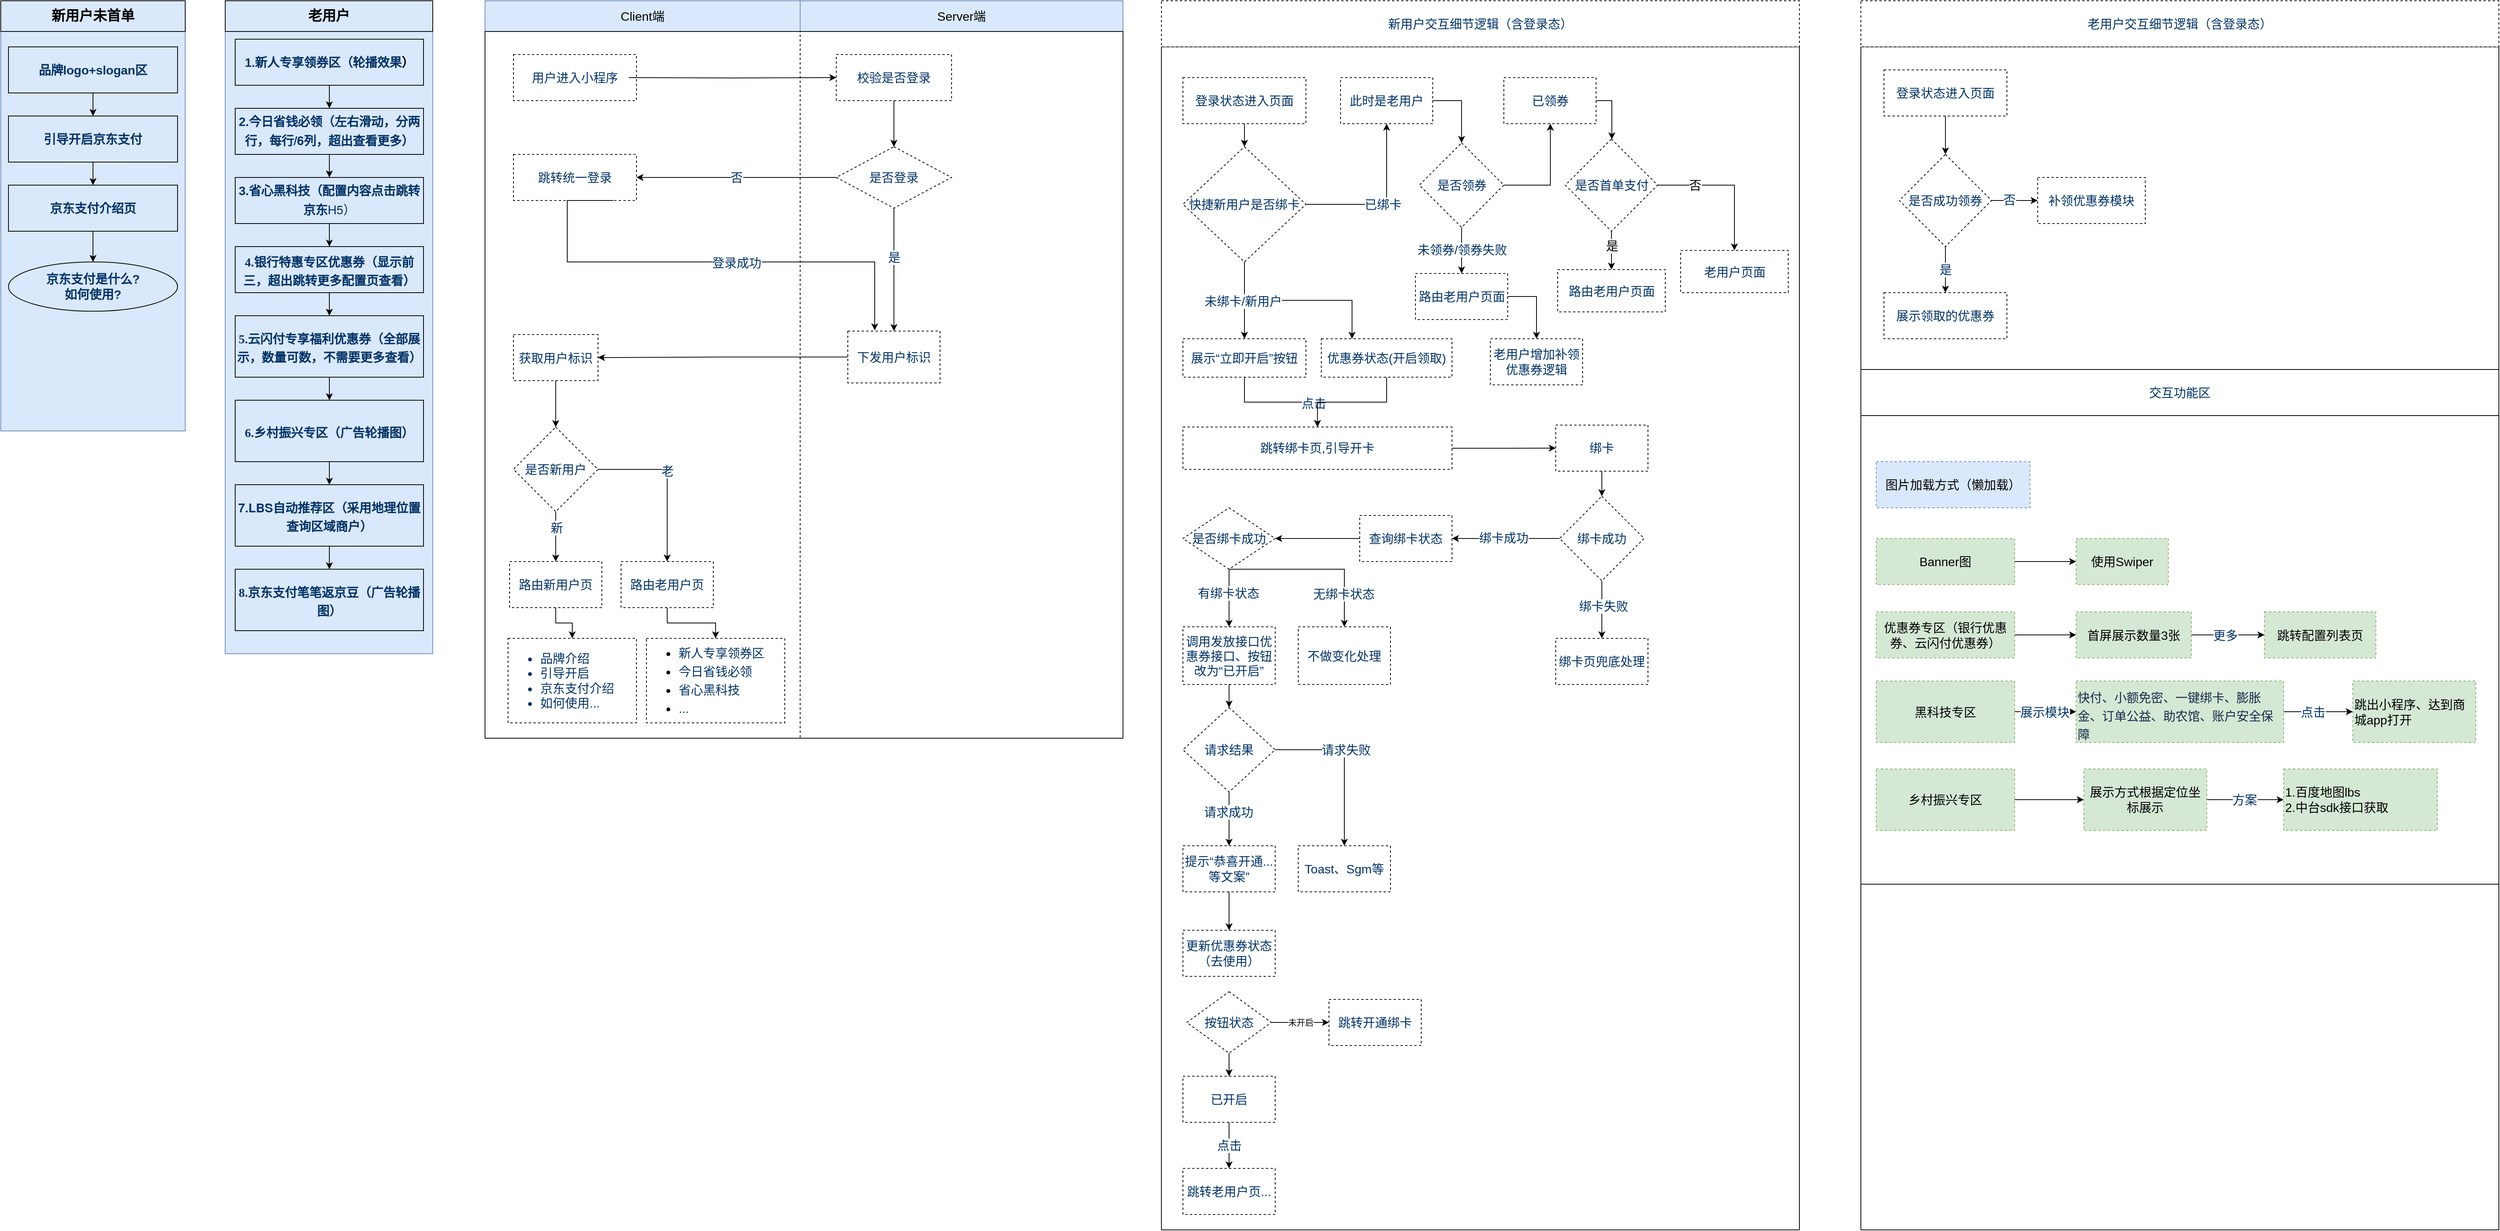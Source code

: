 <mxfile version="16.6.1" type="github">
  <diagram id="wFE0QG_FPsp0jaGvCLVb" name="Page-1">
    <mxGraphModel dx="1527" dy="925" grid="1" gridSize="10" guides="1" tooltips="1" connect="1" arrows="1" fold="1" page="1" pageScale="1" pageWidth="850" pageHeight="1100" math="0" shadow="0">
      <root>
        <mxCell id="0" />
        <mxCell id="1" parent="0" />
        <mxCell id="zbjC4olAFxsm4mvHzc2k-54" value="" style="group" parent="1" vertex="1" connectable="0">
          <mxGeometry x="30" y="20" width="240" height="560" as="geometry" />
        </mxCell>
        <mxCell id="zbjC4olAFxsm4mvHzc2k-34" value="" style="rounded=0;whiteSpace=wrap;html=1;sketch=0;fillColor=#dae8fc;strokeColor=#6c8ebf;" parent="zbjC4olAFxsm4mvHzc2k-54" vertex="1">
          <mxGeometry width="240" height="560" as="geometry" />
        </mxCell>
        <mxCell id="zbjC4olAFxsm4mvHzc2k-37" value="&lt;font size=&quot;1&quot;&gt;&lt;b style=&quot;font-size: 18px&quot;&gt;新用户未首单&lt;/b&gt;&lt;/font&gt;" style="rounded=0;whiteSpace=wrap;html=1;sketch=0;fillColor=none;" parent="zbjC4olAFxsm4mvHzc2k-54" vertex="1">
          <mxGeometry width="240" height="40" as="geometry" />
        </mxCell>
        <mxCell id="zbjC4olAFxsm4mvHzc2k-55" value="&lt;h3 id=&quot;id-京东支付小程序一期-页面分为”品牌logo＋slogan“区域、”引导开启按钮“区域、京东支付介绍及京东支付使用介绍区域&quot; style=&quot;margin: 0px ; padding: 0px ; font-size: 16px ; line-height: 1.5 ; letter-spacing: -0.006em ; text-align: left&quot;&gt;&lt;font color=&quot;#003366&quot;&gt;品牌logo+slogan区&lt;/font&gt;&lt;/h3&gt;" style="rounded=0;whiteSpace=wrap;html=1;sketch=0;fillColor=none;" parent="zbjC4olAFxsm4mvHzc2k-54" vertex="1">
          <mxGeometry x="10" y="60" width="220" height="60" as="geometry" />
        </mxCell>
        <mxCell id="zbjC4olAFxsm4mvHzc2k-56" value="&lt;font style=&quot;font-size: 16px&quot; color=&quot;#003366&quot;&gt;&lt;b&gt;引导开启京东支付&lt;/b&gt;&lt;/font&gt;" style="whiteSpace=wrap;html=1;fillColor=none;rounded=0;sketch=0;" parent="zbjC4olAFxsm4mvHzc2k-54" vertex="1">
          <mxGeometry x="10" y="150" width="220" height="60" as="geometry" />
        </mxCell>
        <mxCell id="zbjC4olAFxsm4mvHzc2k-57" value="" style="edgeStyle=orthogonalEdgeStyle;rounded=0;orthogonalLoop=1;jettySize=auto;html=1;fontSize=16;entryX=0.5;entryY=0;entryDx=0;entryDy=0;" parent="zbjC4olAFxsm4mvHzc2k-54" source="zbjC4olAFxsm4mvHzc2k-55" target="zbjC4olAFxsm4mvHzc2k-56" edge="1">
          <mxGeometry relative="1" as="geometry" />
        </mxCell>
        <mxCell id="zbjC4olAFxsm4mvHzc2k-58" value="&lt;b style=&quot;font-size: 16px&quot;&gt;&lt;font color=&quot;#003366&quot;&gt;京东支付介绍页&lt;/font&gt;&lt;/b&gt;" style="whiteSpace=wrap;html=1;fillColor=none;rounded=0;sketch=0;" parent="zbjC4olAFxsm4mvHzc2k-54" vertex="1">
          <mxGeometry x="10" y="240" width="220" height="60" as="geometry" />
        </mxCell>
        <mxCell id="zbjC4olAFxsm4mvHzc2k-59" value="" style="edgeStyle=orthogonalEdgeStyle;rounded=0;orthogonalLoop=1;jettySize=auto;html=1;fontSize=16;" parent="zbjC4olAFxsm4mvHzc2k-54" source="zbjC4olAFxsm4mvHzc2k-56" target="zbjC4olAFxsm4mvHzc2k-58" edge="1">
          <mxGeometry relative="1" as="geometry" />
        </mxCell>
        <mxCell id="zbjC4olAFxsm4mvHzc2k-60" value="&lt;b style=&quot;font-size: 16px&quot;&gt;&lt;font color=&quot;#003366&quot;&gt;京东支付是什么?&lt;br&gt;如何使用?&lt;/font&gt;&lt;/b&gt;" style="ellipse;whiteSpace=wrap;html=1;fillColor=none;rounded=0;sketch=0;" parent="zbjC4olAFxsm4mvHzc2k-54" vertex="1">
          <mxGeometry x="10" y="340" width="220" height="64.17" as="geometry" />
        </mxCell>
        <mxCell id="zbjC4olAFxsm4mvHzc2k-61" value="" style="edgeStyle=orthogonalEdgeStyle;rounded=0;orthogonalLoop=1;jettySize=auto;html=1;fontSize=16;" parent="zbjC4olAFxsm4mvHzc2k-54" source="zbjC4olAFxsm4mvHzc2k-58" target="zbjC4olAFxsm4mvHzc2k-60" edge="1">
          <mxGeometry relative="1" as="geometry" />
        </mxCell>
        <mxCell id="zbjC4olAFxsm4mvHzc2k-52" value="" style="rounded=0;whiteSpace=wrap;html=1;sketch=0;fillColor=#dae8fc;strokeColor=#6c8ebf;" parent="1" vertex="1">
          <mxGeometry x="322" y="20" width="270" height="850" as="geometry" />
        </mxCell>
        <mxCell id="zbjC4olAFxsm4mvHzc2k-53" value="&lt;font size=&quot;1&quot;&gt;&lt;b style=&quot;font-size: 18px&quot;&gt;老用户&lt;/b&gt;&lt;/font&gt;" style="rounded=0;whiteSpace=wrap;html=1;sketch=0;fillColor=none;" parent="1" vertex="1">
          <mxGeometry x="322" y="20" width="270" height="40" as="geometry" />
        </mxCell>
        <mxCell id="zbjC4olAFxsm4mvHzc2k-80" value="" style="edgeStyle=orthogonalEdgeStyle;rounded=0;orthogonalLoop=1;jettySize=auto;html=1;fontSize=16;fontColor=#003366;entryX=0.5;entryY=0;entryDx=0;entryDy=0;" parent="1" source="zbjC4olAFxsm4mvHzc2k-72" target="zbjC4olAFxsm4mvHzc2k-75" edge="1">
          <mxGeometry relative="1" as="geometry" />
        </mxCell>
        <mxCell id="zbjC4olAFxsm4mvHzc2k-72" value="&lt;h3 id=&quot;id-京东支付小程序一期-页面分为”品牌logo＋slogan“区域、”引导开启按钮“区域、京东支付介绍及京东支付使用介绍区域&quot; style=&quot;margin: 0px ; padding: 0px ; font-size: 16px ; line-height: 1.5 ; letter-spacing: -0.006em&quot;&gt;&lt;font color=&quot;#003366&quot;&gt;1.新人专享领券区（轮播效果&lt;/font&gt;）&lt;/h3&gt;" style="rounded=0;whiteSpace=wrap;html=1;sketch=0;fillColor=none;align=center;" parent="1" vertex="1">
          <mxGeometry x="335" y="70" width="245" height="60" as="geometry" />
        </mxCell>
        <mxCell id="zbjC4olAFxsm4mvHzc2k-81" value="" style="edgeStyle=orthogonalEdgeStyle;rounded=0;orthogonalLoop=1;jettySize=auto;html=1;fontSize=16;fontColor=#003366;" parent="1" source="zbjC4olAFxsm4mvHzc2k-75" target="zbjC4olAFxsm4mvHzc2k-78" edge="1">
          <mxGeometry relative="1" as="geometry" />
        </mxCell>
        <mxCell id="zbjC4olAFxsm4mvHzc2k-75" value="&lt;h3 id=&quot;id-京东支付小程序一期-页面分为”品牌logo＋slogan“区域、”引导开启按钮“区域、京东支付介绍及京东支付使用介绍区域&quot; style=&quot;margin: 0px ; padding: 0px ; font-size: 16px ; line-height: 1.5 ; letter-spacing: -0.006em&quot;&gt;&lt;font color=&quot;#003366&quot; style=&quot;font-size: 16px&quot;&gt;2.今日省钱必领（左右滑动，分两行，每行&lt;span class=&quot;s1&quot; style=&quot;font-stretch: normal ; line-height: normal ; font-family: &amp;#34;helvetica neue&amp;#34;&quot;&gt;/6&lt;/span&gt;&lt;span style=&quot;font-family: &amp;#34;pingfang sc&amp;#34;&quot;&gt;列，超出查看更多）&lt;/span&gt;&lt;/font&gt;&lt;/h3&gt;" style="rounded=0;whiteSpace=wrap;html=1;sketch=0;fillColor=none;align=center;" parent="1" vertex="1">
          <mxGeometry x="335" y="160" width="245" height="60" as="geometry" />
        </mxCell>
        <mxCell id="zbjC4olAFxsm4mvHzc2k-84" value="" style="edgeStyle=orthogonalEdgeStyle;rounded=0;orthogonalLoop=1;jettySize=auto;html=1;fontSize=16;fontColor=#003366;" parent="1" source="zbjC4olAFxsm4mvHzc2k-78" target="zbjC4olAFxsm4mvHzc2k-82" edge="1">
          <mxGeometry relative="1" as="geometry" />
        </mxCell>
        <mxCell id="zbjC4olAFxsm4mvHzc2k-78" value="&lt;h3 id=&quot;id-京东支付小程序一期-页面分为”品牌logo＋slogan“区域、”引导开启按钮“区域、京东支付介绍及京东支付使用介绍区域&quot; style=&quot;margin: 0px ; padding: 0px ; font-size: 16px ; line-height: 1.5 ; letter-spacing: -0.006em&quot;&gt;&lt;font color=&quot;#003366&quot; style=&quot;font-size: 16px&quot;&gt;&lt;font style=&quot;font-size: 16px&quot;&gt;3.省心黑科技&lt;/font&gt;（配置内容点击跳转京东&lt;span class=&quot;s1&quot; style=&quot;font-weight: normal ; font-stretch: normal ; line-height: normal ; font-family: &amp;#34;helvetica neue&amp;#34;&quot;&gt;H5&lt;/span&gt;&lt;span style=&quot;font-family: &amp;#34;pingfang sc&amp;#34; ; font-weight: normal&quot;&gt;）&lt;/span&gt;&lt;/font&gt;&lt;/h3&gt;" style="rounded=0;whiteSpace=wrap;html=1;sketch=0;fillColor=none;align=center;" parent="1" vertex="1">
          <mxGeometry x="335" y="250" width="245" height="60" as="geometry" />
        </mxCell>
        <mxCell id="zbjC4olAFxsm4mvHzc2k-86" value="" style="edgeStyle=orthogonalEdgeStyle;rounded=0;orthogonalLoop=1;jettySize=auto;html=1;fontSize=16;fontColor=#003366;" parent="1" source="zbjC4olAFxsm4mvHzc2k-82" target="zbjC4olAFxsm4mvHzc2k-85" edge="1">
          <mxGeometry relative="1" as="geometry" />
        </mxCell>
        <mxCell id="zbjC4olAFxsm4mvHzc2k-82" value="&lt;h3 id=&quot;id-京东支付小程序一期-页面分为”品牌logo＋slogan“区域、”引导开启按钮“区域、京东支付介绍及京东支付使用介绍区域&quot; style=&quot;margin: 0px ; padding: 0px ; line-height: 1.5 ; letter-spacing: -0.006em&quot;&gt;&lt;p class=&quot;p1&quot; style=&quot;margin: 0px ; font-stretch: normal ; line-height: normal ; font-family: &amp;#34;pingfang sc&amp;#34; ; letter-spacing: normal&quot;&gt;&lt;font style=&quot;font-size: 16px&quot; color=&quot;#003366&quot;&gt;4.银行特惠专区优惠券（显示前三，超出跳转更多配置页查看）&lt;/font&gt;&lt;/p&gt;&lt;/h3&gt;" style="rounded=0;whiteSpace=wrap;html=1;sketch=0;fillColor=none;align=center;" parent="1" vertex="1">
          <mxGeometry x="335" y="340" width="245" height="60" as="geometry" />
        </mxCell>
        <mxCell id="zbjC4olAFxsm4mvHzc2k-88" value="" style="edgeStyle=orthogonalEdgeStyle;rounded=0;orthogonalLoop=1;jettySize=auto;html=1;fontSize=16;fontColor=#003366;" parent="1" source="zbjC4olAFxsm4mvHzc2k-85" target="zbjC4olAFxsm4mvHzc2k-87" edge="1">
          <mxGeometry relative="1" as="geometry" />
        </mxCell>
        <mxCell id="zbjC4olAFxsm4mvHzc2k-85" value="&lt;h3 id=&quot;id-京东支付小程序一期-页面分为”品牌logo＋slogan“区域、”引导开启按钮“区域、京东支付介绍及京东支付使用介绍区域&quot; style=&quot;margin: 0px ; padding: 0px ; line-height: 1.5 ; letter-spacing: -0.006em&quot;&gt;&lt;p class=&quot;p1&quot; style=&quot;margin: 0px ; font-stretch: normal ; line-height: normal ; font-family: &amp;#34;pingfang sc&amp;#34; ; letter-spacing: normal&quot;&gt;&lt;font style=&quot;font-size: 16px&quot; color=&quot;#003366&quot;&gt;5.云闪付专享福利优惠券（全部展示，数量可数，不需要更多查看）&lt;/font&gt;&lt;/p&gt;&lt;/h3&gt;" style="rounded=0;whiteSpace=wrap;html=1;sketch=0;fillColor=none;align=center;" parent="1" vertex="1">
          <mxGeometry x="335" y="430" width="245" height="80" as="geometry" />
        </mxCell>
        <mxCell id="zbjC4olAFxsm4mvHzc2k-90" value="" style="edgeStyle=orthogonalEdgeStyle;rounded=0;orthogonalLoop=1;jettySize=auto;html=1;fontSize=16;fontColor=#003366;" parent="1" source="zbjC4olAFxsm4mvHzc2k-87" target="zbjC4olAFxsm4mvHzc2k-89" edge="1">
          <mxGeometry relative="1" as="geometry" />
        </mxCell>
        <mxCell id="zbjC4olAFxsm4mvHzc2k-87" value="&lt;h3 id=&quot;id-京东支付小程序一期-页面分为”品牌logo＋slogan“区域、”引导开启按钮“区域、京东支付介绍及京东支付使用介绍区域&quot; style=&quot;margin: 0px ; padding: 0px ; line-height: 1.5 ; letter-spacing: -0.006em&quot;&gt;&lt;p class=&quot;p1&quot; style=&quot;margin: 0px ; font-stretch: normal ; line-height: normal ; font-family: &amp;#34;pingfang sc&amp;#34; ; letter-spacing: normal&quot;&gt;&lt;font style=&quot;font-size: 16px&quot; color=&quot;#003366&quot;&gt;6.乡村振兴专区（广告轮播图）&lt;/font&gt;&lt;/p&gt;&lt;/h3&gt;" style="rounded=0;whiteSpace=wrap;html=1;sketch=0;fillColor=none;align=center;" parent="1" vertex="1">
          <mxGeometry x="335" y="540" width="245" height="80" as="geometry" />
        </mxCell>
        <mxCell id="zbjC4olAFxsm4mvHzc2k-92" value="" style="edgeStyle=orthogonalEdgeStyle;rounded=0;orthogonalLoop=1;jettySize=auto;html=1;fontFamily=Helvetica;fontSize=16;fontColor=default;" parent="1" source="zbjC4olAFxsm4mvHzc2k-89" target="zbjC4olAFxsm4mvHzc2k-91" edge="1">
          <mxGeometry relative="1" as="geometry" />
        </mxCell>
        <mxCell id="zbjC4olAFxsm4mvHzc2k-89" value="&lt;h3 id=&quot;id-京东支付小程序一期-页面分为”品牌logo＋slogan“区域、”引导开启按钮“区域、京东支付介绍及京东支付使用介绍区域&quot; style=&quot;margin: 0px ; padding: 0px ; line-height: 1.5 ; letter-spacing: -0.006em ; font-size: 14px&quot;&gt;&lt;p class=&quot;p1&quot; style=&quot;margin: 0px ; font-stretch: normal ; line-height: normal ; font-family: &amp;#34;pingfang sc&amp;#34; ; letter-spacing: normal ; font-size: 16px&quot;&gt;&lt;font color=&quot;#003366&quot; style=&quot;font-size: 16px&quot;&gt;&lt;span class=&quot;s1&quot; style=&quot;font-stretch: normal ; line-height: normal ; font-family: &amp;#34;helvetica neue&amp;#34;&quot;&gt;7.LBS&lt;/span&gt;自动推荐区（采用地理位置查询区域商户）&lt;/font&gt;&lt;/p&gt;&lt;/h3&gt;" style="rounded=0;whiteSpace=wrap;html=1;sketch=0;fillColor=none;align=center;" parent="1" vertex="1">
          <mxGeometry x="335" y="650" width="245" height="80" as="geometry" />
        </mxCell>
        <mxCell id="zbjC4olAFxsm4mvHzc2k-91" value="&lt;h3 id=&quot;id-京东支付小程序一期-页面分为”品牌logo＋slogan“区域、”引导开启按钮“区域、京东支付介绍及京东支付使用介绍区域&quot; style=&quot;margin: 0px ; padding: 0px ; line-height: 1.5 ; letter-spacing: -0.006em&quot;&gt;&lt;p class=&quot;p1&quot; style=&quot;margin: 0px ; font-stretch: normal ; line-height: normal ; font-family: &amp;#34;pingfang sc&amp;#34; ; letter-spacing: normal&quot;&gt;&lt;font style=&quot;font-size: 16px&quot; color=&quot;#003366&quot;&gt;8.京东支付笔笔返京豆（广告轮播图）&lt;/font&gt;&lt;/p&gt;&lt;/h3&gt;" style="rounded=0;whiteSpace=wrap;html=1;sketch=0;fillColor=none;align=center;" parent="1" vertex="1">
          <mxGeometry x="335" y="760" width="245" height="80" as="geometry" />
        </mxCell>
        <mxCell id="zbjC4olAFxsm4mvHzc2k-96" value="Client端" style="rounded=0;whiteSpace=wrap;html=1;sketch=0;fontFamily=Helvetica;fontSize=16;strokeColor=#6c8ebf;fillColor=#dae8fc;" parent="1" vertex="1">
          <mxGeometry x="660" y="20" width="410" height="40" as="geometry" />
        </mxCell>
        <mxCell id="zbjC4olAFxsm4mvHzc2k-97" value="Server端" style="rounded=0;whiteSpace=wrap;html=1;sketch=0;fontFamily=Helvetica;fontSize=16;strokeColor=#6c8ebf;fillColor=#dae8fc;" parent="1" vertex="1">
          <mxGeometry x="1070" y="20" width="420" height="40" as="geometry" />
        </mxCell>
        <mxCell id="zbjC4olAFxsm4mvHzc2k-98" value="" style="rounded=0;whiteSpace=wrap;html=1;sketch=0;fontFamily=Helvetica;fontSize=16;fontColor=#003366;strokeColor=default;fillColor=none;container=0;" parent="1" vertex="1">
          <mxGeometry x="660" y="60" width="830" height="920" as="geometry" />
        </mxCell>
        <mxCell id="zbjC4olAFxsm4mvHzc2k-169" value="" style="rounded=0;whiteSpace=wrap;html=1;sketch=0;fontFamily=Helvetica;fontSize=16;fontColor=#003366;strokeColor=default;fillColor=none;container=0;dashed=1;" parent="1" vertex="1">
          <mxGeometry x="660" y="60" width="410" height="920" as="geometry" />
        </mxCell>
        <mxCell id="zbjC4olAFxsm4mvHzc2k-172" value="获取用户标识" style="whiteSpace=wrap;html=1;fontSize=16;fillColor=none;fontColor=#003366;rounded=0;dashed=1;sketch=0;" parent="1" vertex="1">
          <mxGeometry x="697" y="454.5" width="110" height="60" as="geometry" />
        </mxCell>
        <mxCell id="zbjC4olAFxsm4mvHzc2k-173" value="" style="edgeStyle=orthogonalEdgeStyle;rounded=0;orthogonalLoop=1;jettySize=auto;html=1;fontFamily=Helvetica;fontSize=16;fontColor=#003366;exitX=0;exitY=0.5;exitDx=0;exitDy=0;" parent="1" source="zbjC4olAFxsm4mvHzc2k-194" target="zbjC4olAFxsm4mvHzc2k-172" edge="1">
          <mxGeometry relative="1" as="geometry">
            <mxPoint x="1077" y="487.5" as="sourcePoint" />
          </mxGeometry>
        </mxCell>
        <mxCell id="zbjC4olAFxsm4mvHzc2k-174" value="用户进入小程序" style="rounded=0;whiteSpace=wrap;html=1;dashed=1;sketch=0;fontFamily=Helvetica;fontSize=16;fontColor=#003366;strokeColor=default;fillColor=none;" parent="1" vertex="1">
          <mxGeometry x="697" y="90" width="160" height="60" as="geometry" />
        </mxCell>
        <mxCell id="zbjC4olAFxsm4mvHzc2k-176" value="校验是否登录" style="whiteSpace=wrap;html=1;fontSize=16;fillColor=none;fontColor=#003366;rounded=0;dashed=1;sketch=0;" parent="1" vertex="1">
          <mxGeometry x="1117" y="90" width="150" height="60" as="geometry" />
        </mxCell>
        <mxCell id="zbjC4olAFxsm4mvHzc2k-177" value="" style="edgeStyle=orthogonalEdgeStyle;rounded=0;orthogonalLoop=1;jettySize=auto;html=1;fontFamily=Helvetica;fontSize=16;fontColor=#003366;" parent="1" target="zbjC4olAFxsm4mvHzc2k-176" edge="1">
          <mxGeometry relative="1" as="geometry">
            <mxPoint x="847" y="120" as="sourcePoint" />
          </mxGeometry>
        </mxCell>
        <mxCell id="zbjC4olAFxsm4mvHzc2k-181" value="是否登录" style="rhombus;whiteSpace=wrap;html=1;fontSize=16;fillColor=none;fontColor=#003366;rounded=0;dashed=1;sketch=0;" parent="1" vertex="1">
          <mxGeometry x="1117" y="210" width="150" height="80" as="geometry" />
        </mxCell>
        <mxCell id="zbjC4olAFxsm4mvHzc2k-175" style="edgeStyle=orthogonalEdgeStyle;rounded=0;orthogonalLoop=1;jettySize=auto;html=1;fontFamily=Helvetica;fontSize=16;fontColor=#003366;" parent="1" source="zbjC4olAFxsm4mvHzc2k-176" target="zbjC4olAFxsm4mvHzc2k-181" edge="1">
          <mxGeometry relative="1" as="geometry" />
        </mxCell>
        <mxCell id="zbjC4olAFxsm4mvHzc2k-182" style="edgeStyle=orthogonalEdgeStyle;rounded=0;orthogonalLoop=1;jettySize=auto;html=1;entryX=0.162;entryY=0.304;entryDx=0;entryDy=0;entryPerimeter=0;fontFamily=Helvetica;fontSize=16;fontColor=#003366;" parent="1" edge="1">
          <mxGeometry relative="1" as="geometry">
            <mxPoint x="827" y="280" as="sourcePoint" />
            <mxPoint x="1167" y="449.038" as="targetPoint" />
            <Array as="points">
              <mxPoint x="767" y="280" />
              <mxPoint x="767" y="360" />
              <mxPoint x="1167" y="360" />
            </Array>
          </mxGeometry>
        </mxCell>
        <mxCell id="zbjC4olAFxsm4mvHzc2k-183" value="登录成功" style="edgeLabel;html=1;align=center;verticalAlign=middle;resizable=0;points=[];fontSize=16;fontFamily=Helvetica;fontColor=#003366;" parent="zbjC4olAFxsm4mvHzc2k-182" vertex="1" connectable="0">
          <mxGeometry x="-0.108" y="-1" relative="1" as="geometry">
            <mxPoint x="79" as="offset" />
          </mxGeometry>
        </mxCell>
        <mxCell id="zbjC4olAFxsm4mvHzc2k-184" value="跳转统一登录" style="whiteSpace=wrap;html=1;fontSize=16;fillColor=none;fontColor=#003366;rounded=0;dashed=1;sketch=0;" parent="1" vertex="1">
          <mxGeometry x="697" y="220" width="160" height="60" as="geometry" />
        </mxCell>
        <mxCell id="zbjC4olAFxsm4mvHzc2k-180" value="否" style="edgeStyle=orthogonalEdgeStyle;rounded=0;orthogonalLoop=1;jettySize=auto;html=1;entryX=1;entryY=0.5;entryDx=0;entryDy=0;fontFamily=Helvetica;fontSize=16;fontColor=#003366;" parent="1" source="zbjC4olAFxsm4mvHzc2k-181" target="zbjC4olAFxsm4mvHzc2k-184" edge="1">
          <mxGeometry relative="1" as="geometry" />
        </mxCell>
        <mxCell id="zbjC4olAFxsm4mvHzc2k-187" value="是否新用户" style="rhombus;whiteSpace=wrap;html=1;fontSize=16;fillColor=none;fontColor=#003366;rounded=0;dashed=1;sketch=0;" parent="1" vertex="1">
          <mxGeometry x="697" y="575" width="110" height="110" as="geometry" />
        </mxCell>
        <mxCell id="zbjC4olAFxsm4mvHzc2k-171" value="" style="edgeStyle=orthogonalEdgeStyle;rounded=0;orthogonalLoop=1;jettySize=auto;html=1;fontFamily=Helvetica;fontSize=16;fontColor=#003366;" parent="1" source="zbjC4olAFxsm4mvHzc2k-172" target="zbjC4olAFxsm4mvHzc2k-187" edge="1">
          <mxGeometry relative="1" as="geometry" />
        </mxCell>
        <mxCell id="zbjC4olAFxsm4mvHzc2k-189" value="路由老用户页" style="whiteSpace=wrap;html=1;fontSize=16;fillColor=none;fontColor=#003366;rounded=0;dashed=1;sketch=0;" parent="1" vertex="1">
          <mxGeometry x="837" y="750" width="120" height="60" as="geometry" />
        </mxCell>
        <mxCell id="zbjC4olAFxsm4mvHzc2k-190" value="" style="edgeStyle=orthogonalEdgeStyle;rounded=0;orthogonalLoop=1;jettySize=auto;html=1;fontFamily=Helvetica;fontSize=16;fontColor=#003366;" parent="1" source="zbjC4olAFxsm4mvHzc2k-187" target="zbjC4olAFxsm4mvHzc2k-189" edge="1">
          <mxGeometry relative="1" as="geometry">
            <Array as="points">
              <mxPoint x="897" y="630" />
            </Array>
          </mxGeometry>
        </mxCell>
        <mxCell id="zbjC4olAFxsm4mvHzc2k-191" value="老" style="edgeLabel;html=1;align=center;verticalAlign=middle;resizable=0;points=[];fontSize=16;fontFamily=Helvetica;fontColor=#003366;" parent="zbjC4olAFxsm4mvHzc2k-190" vertex="1" connectable="0">
          <mxGeometry x="-0.124" relative="1" as="geometry">
            <mxPoint as="offset" />
          </mxGeometry>
        </mxCell>
        <mxCell id="zbjC4olAFxsm4mvHzc2k-193" value="路由新用户页" style="whiteSpace=wrap;html=1;fontSize=16;fillColor=none;fontColor=#003366;rounded=0;dashed=1;sketch=0;" parent="1" vertex="1">
          <mxGeometry x="692" y="750" width="120" height="60" as="geometry" />
        </mxCell>
        <mxCell id="zbjC4olAFxsm4mvHzc2k-185" value="" style="edgeStyle=orthogonalEdgeStyle;rounded=0;orthogonalLoop=1;jettySize=auto;html=1;fontFamily=Helvetica;fontSize=16;fontColor=#003366;" parent="1" source="zbjC4olAFxsm4mvHzc2k-187" target="zbjC4olAFxsm4mvHzc2k-193" edge="1">
          <mxGeometry relative="1" as="geometry" />
        </mxCell>
        <mxCell id="zbjC4olAFxsm4mvHzc2k-186" value="新" style="edgeLabel;html=1;align=center;verticalAlign=middle;resizable=0;points=[];fontSize=16;fontFamily=Helvetica;fontColor=#003366;" parent="zbjC4olAFxsm4mvHzc2k-185" vertex="1" connectable="0">
          <mxGeometry x="-0.354" y="1" relative="1" as="geometry">
            <mxPoint as="offset" />
          </mxGeometry>
        </mxCell>
        <mxCell id="zbjC4olAFxsm4mvHzc2k-194" value="下发用户标识" style="whiteSpace=wrap;html=1;fontSize=16;fillColor=none;fontColor=#003366;rounded=0;dashed=1;sketch=0;" parent="1" vertex="1">
          <mxGeometry x="1132" y="450" width="120" height="67.5" as="geometry" />
        </mxCell>
        <mxCell id="zbjC4olAFxsm4mvHzc2k-178" style="edgeStyle=orthogonalEdgeStyle;rounded=0;orthogonalLoop=1;jettySize=auto;html=1;fontFamily=Helvetica;fontSize=16;fontColor=#003366;" parent="1" source="zbjC4olAFxsm4mvHzc2k-181" target="zbjC4olAFxsm4mvHzc2k-194" edge="1">
          <mxGeometry relative="1" as="geometry" />
        </mxCell>
        <mxCell id="zbjC4olAFxsm4mvHzc2k-179" value="是" style="edgeLabel;html=1;align=center;verticalAlign=middle;resizable=0;points=[];fontSize=16;fontFamily=Helvetica;fontColor=#003366;" parent="zbjC4olAFxsm4mvHzc2k-178" vertex="1" connectable="0">
          <mxGeometry x="-0.2" relative="1" as="geometry">
            <mxPoint as="offset" />
          </mxGeometry>
        </mxCell>
        <mxCell id="zbjC4olAFxsm4mvHzc2k-195" value="&lt;ul&gt;&lt;li&gt;品牌介绍&lt;/li&gt;&lt;li&gt;引导开启&lt;/li&gt;&lt;li&gt;京东支付介绍&lt;/li&gt;&lt;li&gt;如何使用...&lt;/li&gt;&lt;/ul&gt;" style="whiteSpace=wrap;html=1;fontSize=16;fillColor=none;fontColor=#003366;rounded=0;dashed=1;sketch=0;align=left;" parent="1" vertex="1">
          <mxGeometry x="690" y="850" width="167" height="110" as="geometry" />
        </mxCell>
        <mxCell id="zbjC4olAFxsm4mvHzc2k-192" value="" style="edgeStyle=orthogonalEdgeStyle;rounded=0;orthogonalLoop=1;jettySize=auto;html=1;fontFamily=Helvetica;fontSize=16;fontColor=#003366;" parent="1" source="zbjC4olAFxsm4mvHzc2k-193" target="zbjC4olAFxsm4mvHzc2k-195" edge="1">
          <mxGeometry relative="1" as="geometry" />
        </mxCell>
        <mxCell id="zbjC4olAFxsm4mvHzc2k-196" value="&lt;h3 id=&quot;id-京东支付小程序一期-页面分为”品牌logo＋slogan“区域、”引导开启按钮“区域、京东支付介绍及京东支付使用介绍区域&quot; style=&quot;margin: 0px ; padding: 0px ; font-size: 16px ; line-height: 1.5 ; letter-spacing: -0.006em&quot;&gt;&lt;div&gt;&lt;ul&gt;&lt;li&gt;&lt;span style=&quot;letter-spacing: -0.006em ; font-weight: normal&quot;&gt;&lt;font color=&quot;#003366&quot;&gt;新人专享领券区&lt;/font&gt;&lt;/span&gt;&lt;/li&gt;&lt;li&gt;&lt;span style=&quot;letter-spacing: -0.006em ; font-weight: normal&quot;&gt;&lt;font color=&quot;#003366&quot;&gt;今日省钱必领&lt;/font&gt;&lt;/span&gt;&lt;/li&gt;&lt;li&gt;&lt;span style=&quot;letter-spacing: -0.006em ; font-weight: normal&quot;&gt;&lt;font color=&quot;#003366&quot;&gt;省心黑科技&lt;/font&gt;&lt;/span&gt;&lt;/li&gt;&lt;li&gt;&lt;span style=&quot;letter-spacing: -0.006em ; font-weight: normal&quot;&gt;&lt;font color=&quot;#003366&quot;&gt;...&lt;/font&gt;&lt;/span&gt;&lt;/li&gt;&lt;/ul&gt;&lt;/div&gt;&lt;/h3&gt;" style="whiteSpace=wrap;html=1;fontSize=16;rounded=0;dashed=1;sketch=0;align=left;fillColor=none;" parent="1" vertex="1">
          <mxGeometry x="870" y="850" width="180" height="110" as="geometry" />
        </mxCell>
        <mxCell id="zbjC4olAFxsm4mvHzc2k-188" value="" style="edgeStyle=orthogonalEdgeStyle;rounded=0;orthogonalLoop=1;jettySize=auto;html=1;fontFamily=Helvetica;fontSize=16;fontColor=#003366;" parent="1" source="zbjC4olAFxsm4mvHzc2k-189" target="zbjC4olAFxsm4mvHzc2k-196" edge="1">
          <mxGeometry relative="1" as="geometry" />
        </mxCell>
        <mxCell id="zbjC4olAFxsm4mvHzc2k-199" value="" style="rounded=0;whiteSpace=wrap;html=1;sketch=0;fontFamily=Helvetica;fontSize=16;fontColor=#003366;strokeColor=default;fillColor=none;container=0;" parent="1" vertex="1">
          <mxGeometry x="1540" y="80" width="830" height="1540" as="geometry" />
        </mxCell>
        <mxCell id="zbjC4olAFxsm4mvHzc2k-205" value="" style="edgeStyle=orthogonalEdgeStyle;rounded=0;orthogonalLoop=1;jettySize=auto;html=1;fontFamily=Helvetica;fontSize=16;fontColor=#003366;" parent="1" source="zbjC4olAFxsm4mvHzc2k-200" target="zbjC4olAFxsm4mvHzc2k-204" edge="1">
          <mxGeometry relative="1" as="geometry" />
        </mxCell>
        <mxCell id="zbjC4olAFxsm4mvHzc2k-200" value="登录状态进入页面" style="rounded=0;whiteSpace=wrap;html=1;dashed=1;sketch=0;fontFamily=Helvetica;fontSize=16;fontColor=#003366;strokeColor=default;fillColor=none;" parent="1" vertex="1">
          <mxGeometry x="1568" y="120" width="160" height="60" as="geometry" />
        </mxCell>
        <mxCell id="zbjC4olAFxsm4mvHzc2k-201" value="新用户交互细节逻辑（含登录态）" style="rounded=0;whiteSpace=wrap;html=1;dashed=1;labelBackgroundColor=none;sketch=0;fontFamily=Helvetica;fontSize=16;fontColor=#003366;strokeColor=default;fillColor=default;" parent="1" vertex="1">
          <mxGeometry x="1540" y="20" width="830" height="60" as="geometry" />
        </mxCell>
        <mxCell id="zbjC4olAFxsm4mvHzc2k-210" value="" style="edgeStyle=orthogonalEdgeStyle;rounded=0;orthogonalLoop=1;jettySize=auto;html=1;fontFamily=Helvetica;fontSize=16;fontColor=#003366;" parent="1" source="zbjC4olAFxsm4mvHzc2k-204" target="zbjC4olAFxsm4mvHzc2k-209" edge="1">
          <mxGeometry relative="1" as="geometry" />
        </mxCell>
        <mxCell id="zbjC4olAFxsm4mvHzc2k-213" value="" style="edgeStyle=orthogonalEdgeStyle;rounded=0;orthogonalLoop=1;jettySize=auto;html=1;fontFamily=Helvetica;fontSize=16;fontColor=#003366;" parent="1" edge="1">
          <mxGeometry relative="1" as="geometry">
            <mxPoint x="1648" y="370" as="sourcePoint" />
            <mxPoint x="1788" y="460" as="targetPoint" />
            <Array as="points">
              <mxPoint x="1648" y="410" />
              <mxPoint x="1788" y="410" />
            </Array>
          </mxGeometry>
        </mxCell>
        <mxCell id="zbjC4olAFxsm4mvHzc2k-214" value="&lt;span style=&quot;color: rgba(0 , 0 , 0 , 0) ; font-family: monospace ; font-size: 0px ; background-color: rgb(248 , 249 , 250)&quot;&gt;%3CmxGraphModel%3E%3Croot%3E%3CmxCell%20id%3D%220%22%2F%3E%3CmxCell%20id%3D%221%22%20parent%3D%220%22%2F%3E%3CmxCell%20id%3D%222%22%20value%3D%22%E6%9C%AA%E7%BB%91%E5%8D%A1%22%20style%3D%22edgeLabel%3Bhtml%3D1%3Balign%3Dcenter%3BverticalAlign%3Dmiddle%3Bresizable%3D0%3Bpoints%3D%5B%5D%3BfontSize%3D16%3BfontFamily%3DHelvetica%3BfontColor%3D%23003366%3B%22%20vertex%3D%221%22%20connectable%3D%220%22%20parent%3D%221%22%3E%3CmxGeometry%20x%3D%221662%22%20y%3D%22447%22%20as%3D%22geometry%22%2F%3E%3C%2FmxCell%3E%3C%2Froot%3E%3C%2FmxGraphModel%3E&lt;/span&gt;" style="edgeLabel;html=1;align=center;verticalAlign=middle;resizable=0;points=[];fontSize=16;fontFamily=Helvetica;fontColor=#003366;" parent="zbjC4olAFxsm4mvHzc2k-213" vertex="1" connectable="0">
          <mxGeometry x="-0.652" y="-1" relative="1" as="geometry">
            <mxPoint y="1" as="offset" />
          </mxGeometry>
        </mxCell>
        <mxCell id="zbjC4olAFxsm4mvHzc2k-215" value="未绑卡/新用户" style="edgeLabel;html=1;align=center;verticalAlign=middle;resizable=0;points=[];fontSize=16;fontFamily=Helvetica;fontColor=#003366;" parent="zbjC4olAFxsm4mvHzc2k-213" vertex="1" connectable="0">
          <mxGeometry x="-0.652" y="-2" relative="1" as="geometry">
            <mxPoint x="-2" y="-1" as="offset" />
          </mxGeometry>
        </mxCell>
        <mxCell id="ei_FqSJ4KLF9EHLbvm5I-19" value="" style="edgeStyle=orthogonalEdgeStyle;rounded=0;orthogonalLoop=1;jettySize=auto;html=1;fontSize=16;fontColor=#003366;" edge="1" parent="1" source="zbjC4olAFxsm4mvHzc2k-204" target="ei_FqSJ4KLF9EHLbvm5I-18">
          <mxGeometry relative="1" as="geometry" />
        </mxCell>
        <mxCell id="ei_FqSJ4KLF9EHLbvm5I-20" value="已绑卡" style="edgeLabel;html=1;align=center;verticalAlign=middle;resizable=0;points=[];fontSize=16;fontColor=#003366;" vertex="1" connectable="0" parent="ei_FqSJ4KLF9EHLbvm5I-19">
          <mxGeometry x="-0.329" relative="1" as="geometry">
            <mxPoint x="29" as="offset" />
          </mxGeometry>
        </mxCell>
        <mxCell id="zbjC4olAFxsm4mvHzc2k-204" value="快捷新用户是否绑卡" style="rhombus;whiteSpace=wrap;html=1;fontSize=16;fillColor=none;fontColor=#003366;rounded=0;dashed=1;sketch=0;" parent="1" vertex="1">
          <mxGeometry x="1568" y="210" width="160" height="150" as="geometry" />
        </mxCell>
        <mxCell id="zbjC4olAFxsm4mvHzc2k-218" value="" style="edgeStyle=orthogonalEdgeStyle;rounded=0;orthogonalLoop=1;jettySize=auto;html=1;fontFamily=Helvetica;fontSize=16;fontColor=#003366;" parent="1" source="zbjC4olAFxsm4mvHzc2k-209" target="zbjC4olAFxsm4mvHzc2k-217" edge="1">
          <mxGeometry relative="1" as="geometry" />
        </mxCell>
        <mxCell id="zbjC4olAFxsm4mvHzc2k-220" value="点击" style="edgeLabel;html=1;align=center;verticalAlign=middle;resizable=0;points=[];fontSize=16;fontFamily=Helvetica;fontColor=#003366;" parent="zbjC4olAFxsm4mvHzc2k-218" vertex="1" connectable="0">
          <mxGeometry x="0.479" y="-1" relative="1" as="geometry">
            <mxPoint x="4" as="offset" />
          </mxGeometry>
        </mxCell>
        <mxCell id="zbjC4olAFxsm4mvHzc2k-209" value="展示“立即开启”按钮" style="whiteSpace=wrap;html=1;fontSize=16;fillColor=none;fontColor=#003366;rounded=0;dashed=1;sketch=0;" parent="1" vertex="1">
          <mxGeometry x="1568" y="460" width="160" height="50" as="geometry" />
        </mxCell>
        <mxCell id="zbjC4olAFxsm4mvHzc2k-219" style="edgeStyle=orthogonalEdgeStyle;rounded=0;orthogonalLoop=1;jettySize=auto;html=1;entryX=0.5;entryY=0;entryDx=0;entryDy=0;fontFamily=Helvetica;fontSize=16;fontColor=#003366;" parent="1" source="zbjC4olAFxsm4mvHzc2k-212" target="zbjC4olAFxsm4mvHzc2k-217" edge="1">
          <mxGeometry relative="1" as="geometry" />
        </mxCell>
        <mxCell id="zbjC4olAFxsm4mvHzc2k-212" value="优惠券状态(开启领取)" style="whiteSpace=wrap;html=1;fontSize=16;fillColor=none;fontColor=#003366;rounded=0;dashed=1;sketch=0;" parent="1" vertex="1">
          <mxGeometry x="1748" y="460" width="170" height="50" as="geometry" />
        </mxCell>
        <mxCell id="zbjC4olAFxsm4mvHzc2k-223" value="" style="edgeStyle=orthogonalEdgeStyle;rounded=0;orthogonalLoop=1;jettySize=auto;html=1;fontFamily=Helvetica;fontSize=16;fontColor=#003366;" parent="1" source="zbjC4olAFxsm4mvHzc2k-217" target="zbjC4olAFxsm4mvHzc2k-222" edge="1">
          <mxGeometry relative="1" as="geometry" />
        </mxCell>
        <mxCell id="zbjC4olAFxsm4mvHzc2k-217" value="跳转绑卡页,引导开卡" style="whiteSpace=wrap;html=1;fontSize=16;fillColor=none;fontColor=#003366;rounded=0;dashed=1;sketch=0;" parent="1" vertex="1">
          <mxGeometry x="1568" y="574.85" width="350" height="55.15" as="geometry" />
        </mxCell>
        <mxCell id="zbjC4olAFxsm4mvHzc2k-227" value="" style="edgeStyle=orthogonalEdgeStyle;rounded=0;orthogonalLoop=1;jettySize=auto;html=1;fontFamily=Helvetica;fontSize=16;fontColor=#003366;" parent="1" source="zbjC4olAFxsm4mvHzc2k-222" target="zbjC4olAFxsm4mvHzc2k-226" edge="1">
          <mxGeometry relative="1" as="geometry" />
        </mxCell>
        <mxCell id="zbjC4olAFxsm4mvHzc2k-222" value="绑卡" style="whiteSpace=wrap;html=1;fontSize=16;fillColor=none;fontColor=#003366;rounded=0;dashed=1;sketch=0;" parent="1" vertex="1">
          <mxGeometry x="2053" y="572.425" width="120" height="60" as="geometry" />
        </mxCell>
        <mxCell id="zbjC4olAFxsm4mvHzc2k-229" value="" style="edgeStyle=orthogonalEdgeStyle;rounded=0;orthogonalLoop=1;jettySize=auto;html=1;fontFamily=Helvetica;fontSize=16;fontColor=#003366;" parent="1" source="zbjC4olAFxsm4mvHzc2k-226" target="zbjC4olAFxsm4mvHzc2k-228" edge="1">
          <mxGeometry relative="1" as="geometry" />
        </mxCell>
        <mxCell id="zbjC4olAFxsm4mvHzc2k-230" value="绑卡成功" style="edgeLabel;html=1;align=center;verticalAlign=middle;resizable=0;points=[];fontSize=16;fontFamily=Helvetica;fontColor=#003366;" parent="zbjC4olAFxsm4mvHzc2k-229" vertex="1" connectable="0">
          <mxGeometry x="0.077" y="3" relative="1" as="geometry">
            <mxPoint x="2" y="-4" as="offset" />
          </mxGeometry>
        </mxCell>
        <mxCell id="zbjC4olAFxsm4mvHzc2k-232" value="" style="edgeStyle=orthogonalEdgeStyle;rounded=0;orthogonalLoop=1;jettySize=auto;html=1;fontFamily=Helvetica;fontSize=16;fontColor=#003366;entryX=0.5;entryY=0;entryDx=0;entryDy=0;" parent="1" source="zbjC4olAFxsm4mvHzc2k-226" target="zbjC4olAFxsm4mvHzc2k-234" edge="1">
          <mxGeometry relative="1" as="geometry">
            <mxPoint x="2113" y="830" as="targetPoint" />
          </mxGeometry>
        </mxCell>
        <mxCell id="zbjC4olAFxsm4mvHzc2k-233" value="绑卡失败" style="edgeLabel;html=1;align=center;verticalAlign=middle;resizable=0;points=[];fontSize=16;fontFamily=Helvetica;fontColor=#003366;" parent="zbjC4olAFxsm4mvHzc2k-232" vertex="1" connectable="0">
          <mxGeometry x="-0.145" y="2" relative="1" as="geometry">
            <mxPoint y="1" as="offset" />
          </mxGeometry>
        </mxCell>
        <mxCell id="zbjC4olAFxsm4mvHzc2k-226" value="绑卡成功" style="rhombus;whiteSpace=wrap;html=1;fontSize=16;fillColor=none;fontColor=#003366;rounded=0;dashed=1;sketch=0;" parent="1" vertex="1">
          <mxGeometry x="2058" y="665" width="110" height="110" as="geometry" />
        </mxCell>
        <mxCell id="zbjC4olAFxsm4mvHzc2k-240" value="" style="edgeStyle=orthogonalEdgeStyle;rounded=0;orthogonalLoop=1;jettySize=auto;html=1;fontFamily=Helvetica;fontSize=16;fontColor=#003366;" parent="1" source="zbjC4olAFxsm4mvHzc2k-228" target="zbjC4olAFxsm4mvHzc2k-239" edge="1">
          <mxGeometry relative="1" as="geometry" />
        </mxCell>
        <mxCell id="zbjC4olAFxsm4mvHzc2k-228" value="查询绑卡状态" style="whiteSpace=wrap;html=1;fontSize=16;fillColor=none;fontColor=#003366;rounded=0;dashed=1;sketch=0;" parent="1" vertex="1">
          <mxGeometry x="1798" y="690" width="120" height="60" as="geometry" />
        </mxCell>
        <mxCell id="zbjC4olAFxsm4mvHzc2k-234" value="绑卡页兜底处理" style="whiteSpace=wrap;html=1;fontSize=16;fillColor=none;fontColor=#003366;rounded=0;dashed=1;sketch=0;" parent="1" vertex="1">
          <mxGeometry x="2053" y="850" width="120" height="60" as="geometry" />
        </mxCell>
        <mxCell id="zbjC4olAFxsm4mvHzc2k-242" value="" style="edgeStyle=orthogonalEdgeStyle;rounded=0;orthogonalLoop=1;jettySize=auto;html=1;fontFamily=Helvetica;fontSize=16;fontColor=#003366;" parent="1" source="zbjC4olAFxsm4mvHzc2k-239" target="zbjC4olAFxsm4mvHzc2k-241" edge="1">
          <mxGeometry relative="1" as="geometry" />
        </mxCell>
        <mxCell id="zbjC4olAFxsm4mvHzc2k-243" value="有绑卡状态" style="edgeLabel;html=1;align=center;verticalAlign=middle;resizable=0;points=[];fontSize=16;fontFamily=Helvetica;fontColor=#003366;" parent="zbjC4olAFxsm4mvHzc2k-242" vertex="1" connectable="0">
          <mxGeometry x="-0.214" y="-1" relative="1" as="geometry">
            <mxPoint y="1" as="offset" />
          </mxGeometry>
        </mxCell>
        <mxCell id="zbjC4olAFxsm4mvHzc2k-245" value="" style="edgeStyle=orthogonalEdgeStyle;rounded=0;orthogonalLoop=1;jettySize=auto;html=1;fontFamily=Helvetica;fontSize=16;fontColor=#003366;" parent="1" source="zbjC4olAFxsm4mvHzc2k-239" target="zbjC4olAFxsm4mvHzc2k-244" edge="1">
          <mxGeometry relative="1" as="geometry">
            <Array as="points">
              <mxPoint x="1778" y="760" />
            </Array>
          </mxGeometry>
        </mxCell>
        <mxCell id="zbjC4olAFxsm4mvHzc2k-246" value="无绑卡状态" style="edgeLabel;html=1;align=center;verticalAlign=middle;resizable=0;points=[];fontSize=16;fontFamily=Helvetica;fontColor=#003366;" parent="zbjC4olAFxsm4mvHzc2k-245" vertex="1" connectable="0">
          <mxGeometry x="0.614" y="-1" relative="1" as="geometry">
            <mxPoint as="offset" />
          </mxGeometry>
        </mxCell>
        <mxCell id="zbjC4olAFxsm4mvHzc2k-239" value="是否绑卡成功" style="rhombus;whiteSpace=wrap;html=1;fontSize=16;fillColor=none;fontColor=#003366;rounded=0;dashed=1;sketch=0;" parent="1" vertex="1">
          <mxGeometry x="1568" y="680" width="120" height="80" as="geometry" />
        </mxCell>
        <mxCell id="zbjC4olAFxsm4mvHzc2k-248" value="" style="edgeStyle=orthogonalEdgeStyle;rounded=0;orthogonalLoop=1;jettySize=auto;html=1;fontFamily=Helvetica;fontSize=16;fontColor=#003366;" parent="1" source="zbjC4olAFxsm4mvHzc2k-241" target="zbjC4olAFxsm4mvHzc2k-247" edge="1">
          <mxGeometry relative="1" as="geometry" />
        </mxCell>
        <mxCell id="zbjC4olAFxsm4mvHzc2k-241" value="调用发放接口优惠券接口、按钮改为“已开启”" style="whiteSpace=wrap;html=1;fontSize=16;fillColor=none;fontColor=#003366;rounded=0;dashed=1;sketch=0;" parent="1" vertex="1">
          <mxGeometry x="1568" y="835" width="120" height="75" as="geometry" />
        </mxCell>
        <mxCell id="zbjC4olAFxsm4mvHzc2k-244" value="不做变化处理" style="whiteSpace=wrap;html=1;fontSize=16;fillColor=none;fontColor=#003366;rounded=0;dashed=1;sketch=0;" parent="1" vertex="1">
          <mxGeometry x="1718" y="835" width="120" height="75" as="geometry" />
        </mxCell>
        <mxCell id="zbjC4olAFxsm4mvHzc2k-250" value="" style="edgeStyle=orthogonalEdgeStyle;rounded=0;orthogonalLoop=1;jettySize=auto;html=1;fontFamily=Helvetica;fontSize=16;fontColor=#003366;" parent="1" source="zbjC4olAFxsm4mvHzc2k-247" target="zbjC4olAFxsm4mvHzc2k-249" edge="1">
          <mxGeometry relative="1" as="geometry" />
        </mxCell>
        <mxCell id="zbjC4olAFxsm4mvHzc2k-251" value="请求成功" style="edgeLabel;html=1;align=center;verticalAlign=middle;resizable=0;points=[];fontSize=16;fontFamily=Helvetica;fontColor=#003366;" parent="zbjC4olAFxsm4mvHzc2k-250" vertex="1" connectable="0">
          <mxGeometry x="-0.267" y="-1" relative="1" as="geometry">
            <mxPoint as="offset" />
          </mxGeometry>
        </mxCell>
        <mxCell id="zbjC4olAFxsm4mvHzc2k-253" value="" style="edgeStyle=orthogonalEdgeStyle;rounded=0;orthogonalLoop=1;jettySize=auto;html=1;fontFamily=Helvetica;fontSize=16;fontColor=#003366;" parent="1" source="zbjC4olAFxsm4mvHzc2k-247" target="zbjC4olAFxsm4mvHzc2k-252" edge="1">
          <mxGeometry relative="1" as="geometry" />
        </mxCell>
        <mxCell id="zbjC4olAFxsm4mvHzc2k-254" value="请求失败" style="edgeLabel;html=1;align=center;verticalAlign=middle;resizable=0;points=[];fontSize=16;fontFamily=Helvetica;fontColor=#003366;" parent="zbjC4olAFxsm4mvHzc2k-253" vertex="1" connectable="0">
          <mxGeometry x="-0.257" relative="1" as="geometry">
            <mxPoint x="12" as="offset" />
          </mxGeometry>
        </mxCell>
        <mxCell id="zbjC4olAFxsm4mvHzc2k-247" value="请求结果" style="rhombus;whiteSpace=wrap;html=1;fontSize=16;fillColor=none;fontColor=#003366;rounded=0;dashed=1;sketch=0;" parent="1" vertex="1">
          <mxGeometry x="1568" y="940" width="120" height="110" as="geometry" />
        </mxCell>
        <mxCell id="zbjC4olAFxsm4mvHzc2k-256" value="" style="edgeStyle=orthogonalEdgeStyle;rounded=0;orthogonalLoop=1;jettySize=auto;html=1;fontFamily=Helvetica;fontSize=16;fontColor=#003366;" parent="1" source="zbjC4olAFxsm4mvHzc2k-249" target="zbjC4olAFxsm4mvHzc2k-255" edge="1">
          <mxGeometry relative="1" as="geometry" />
        </mxCell>
        <mxCell id="zbjC4olAFxsm4mvHzc2k-249" value="提示“恭喜开通...等文案”" style="whiteSpace=wrap;html=1;fontSize=16;fillColor=none;fontColor=#003366;rounded=0;dashed=1;sketch=0;" parent="1" vertex="1">
          <mxGeometry x="1568" y="1120" width="120" height="60" as="geometry" />
        </mxCell>
        <mxCell id="zbjC4olAFxsm4mvHzc2k-252" value="Toast、Sgm等" style="whiteSpace=wrap;html=1;fontSize=16;fillColor=none;fontColor=#003366;rounded=0;dashed=1;sketch=0;" parent="1" vertex="1">
          <mxGeometry x="1718" y="1120" width="120" height="60" as="geometry" />
        </mxCell>
        <mxCell id="zbjC4olAFxsm4mvHzc2k-255" value="更新优惠券状态（去使用）" style="whiteSpace=wrap;html=1;fontSize=16;fillColor=none;fontColor=#003366;rounded=0;dashed=1;sketch=0;" parent="1" vertex="1">
          <mxGeometry x="1568" y="1230" width="120" height="60" as="geometry" />
        </mxCell>
        <mxCell id="zbjC4olAFxsm4mvHzc2k-261" value="点击" style="edgeStyle=orthogonalEdgeStyle;rounded=0;orthogonalLoop=1;jettySize=auto;html=1;fontFamily=Helvetica;fontSize=16;fontColor=#003366;" parent="1" source="zbjC4olAFxsm4mvHzc2k-258" target="zbjC4olAFxsm4mvHzc2k-260" edge="1">
          <mxGeometry relative="1" as="geometry" />
        </mxCell>
        <mxCell id="zbjC4olAFxsm4mvHzc2k-258" value="已开启" style="whiteSpace=wrap;html=1;fontSize=16;fillColor=none;fontColor=#003366;rounded=0;dashed=1;sketch=0;" parent="1" vertex="1">
          <mxGeometry x="1568" y="1420" width="120" height="60" as="geometry" />
        </mxCell>
        <mxCell id="zbjC4olAFxsm4mvHzc2k-260" value="跳转老用户页..." style="whiteSpace=wrap;html=1;fontSize=16;fillColor=none;fontColor=#003366;rounded=0;dashed=1;sketch=0;" parent="1" vertex="1">
          <mxGeometry x="1568" y="1540" width="120" height="60" as="geometry" />
        </mxCell>
        <mxCell id="TT_78pEH3FQqwY4E95Ri-4" value="" style="edgeStyle=orthogonalEdgeStyle;rounded=0;orthogonalLoop=1;jettySize=auto;html=1;" parent="1" source="TT_78pEH3FQqwY4E95Ri-3" target="zbjC4olAFxsm4mvHzc2k-258" edge="1">
          <mxGeometry relative="1" as="geometry" />
        </mxCell>
        <mxCell id="TT_78pEH3FQqwY4E95Ri-6" value="未开启" style="edgeStyle=orthogonalEdgeStyle;rounded=0;orthogonalLoop=1;jettySize=auto;html=1;" parent="1" edge="1">
          <mxGeometry relative="1" as="geometry">
            <mxPoint x="1683" y="1350" as="sourcePoint" />
            <mxPoint x="1758" y="1350" as="targetPoint" />
          </mxGeometry>
        </mxCell>
        <mxCell id="TT_78pEH3FQqwY4E95Ri-3" value="&lt;font color=&quot;#003366&quot; style=&quot;font-size: 16px&quot;&gt;按钮状态&lt;/font&gt;" style="rhombus;whiteSpace=wrap;html=1;fillColor=none;dashed=1;" parent="1" vertex="1">
          <mxGeometry x="1573" y="1310" width="110" height="80" as="geometry" />
        </mxCell>
        <mxCell id="TT_78pEH3FQqwY4E95Ri-5" value="&lt;font color=&quot;#003366&quot; style=&quot;font-size: 16px&quot;&gt;跳转开通绑卡&lt;/font&gt;" style="whiteSpace=wrap;html=1;fillColor=none;dashed=1;" parent="1" vertex="1">
          <mxGeometry x="1758" y="1320" width="120" height="60" as="geometry" />
        </mxCell>
        <mxCell id="ei_FqSJ4KLF9EHLbvm5I-6" value="" style="edgeStyle=orthogonalEdgeStyle;rounded=0;orthogonalLoop=1;jettySize=auto;html=1;fontSize=16;" edge="1" parent="1" source="ei_FqSJ4KLF9EHLbvm5I-1" target="ei_FqSJ4KLF9EHLbvm5I-5">
          <mxGeometry relative="1" as="geometry" />
        </mxCell>
        <mxCell id="ei_FqSJ4KLF9EHLbvm5I-7" value="是" style="edgeLabel;html=1;align=center;verticalAlign=middle;resizable=0;points=[];fontSize=16;" vertex="1" connectable="0" parent="ei_FqSJ4KLF9EHLbvm5I-6">
          <mxGeometry x="-0.364" y="-1" relative="1" as="geometry">
            <mxPoint x="1" y="3" as="offset" />
          </mxGeometry>
        </mxCell>
        <mxCell id="ei_FqSJ4KLF9EHLbvm5I-9" value="" style="edgeStyle=orthogonalEdgeStyle;rounded=0;orthogonalLoop=1;jettySize=auto;html=1;fontSize=16;" edge="1" parent="1" source="ei_FqSJ4KLF9EHLbvm5I-1" target="ei_FqSJ4KLF9EHLbvm5I-8">
          <mxGeometry relative="1" as="geometry" />
        </mxCell>
        <mxCell id="ei_FqSJ4KLF9EHLbvm5I-10" value="否" style="edgeLabel;html=1;align=center;verticalAlign=middle;resizable=0;points=[];fontSize=16;" vertex="1" connectable="0" parent="ei_FqSJ4KLF9EHLbvm5I-9">
          <mxGeometry x="-0.334" y="-1" relative="1" as="geometry">
            <mxPoint x="-13" y="-1" as="offset" />
          </mxGeometry>
        </mxCell>
        <mxCell id="ei_FqSJ4KLF9EHLbvm5I-1" value="是否首单支付" style="rhombus;whiteSpace=wrap;html=1;fontSize=16;fillColor=none;fontColor=#003366;rounded=0;dashed=1;sketch=0;" vertex="1" parent="1">
          <mxGeometry x="2065.5" y="200" width="120" height="120" as="geometry" />
        </mxCell>
        <mxCell id="ei_FqSJ4KLF9EHLbvm5I-5" value="路由老用户页面" style="whiteSpace=wrap;html=1;fontSize=16;fillColor=none;fontColor=#003366;rounded=0;dashed=1;sketch=0;" vertex="1" parent="1">
          <mxGeometry x="2055.5" y="370" width="140" height="55" as="geometry" />
        </mxCell>
        <mxCell id="ei_FqSJ4KLF9EHLbvm5I-8" value="老用户页面" style="whiteSpace=wrap;html=1;fontSize=16;fillColor=none;fontColor=#003366;rounded=0;dashed=1;sketch=0;" vertex="1" parent="1">
          <mxGeometry x="2215.5" y="345" width="140" height="55" as="geometry" />
        </mxCell>
        <mxCell id="ei_FqSJ4KLF9EHLbvm5I-16" value="" style="edgeStyle=orthogonalEdgeStyle;rounded=0;orthogonalLoop=1;jettySize=auto;html=1;fontSize=16;fontColor=#003366;" edge="1" parent="1" source="ei_FqSJ4KLF9EHLbvm5I-11" target="ei_FqSJ4KLF9EHLbvm5I-15">
          <mxGeometry relative="1" as="geometry" />
        </mxCell>
        <mxCell id="ei_FqSJ4KLF9EHLbvm5I-17" value="未领券/领券失败" style="edgeLabel;html=1;align=center;verticalAlign=middle;resizable=0;points=[];fontSize=16;fontColor=#003366;" vertex="1" connectable="0" parent="ei_FqSJ4KLF9EHLbvm5I-16">
          <mxGeometry x="-0.051" relative="1" as="geometry">
            <mxPoint as="offset" />
          </mxGeometry>
        </mxCell>
        <mxCell id="ei_FqSJ4KLF9EHLbvm5I-24" value="" style="edgeStyle=orthogonalEdgeStyle;rounded=0;orthogonalLoop=1;jettySize=auto;html=1;fontSize=16;fontColor=#003366;" edge="1" parent="1" source="ei_FqSJ4KLF9EHLbvm5I-11" target="ei_FqSJ4KLF9EHLbvm5I-23">
          <mxGeometry relative="1" as="geometry">
            <Array as="points">
              <mxPoint x="2046" y="260" />
            </Array>
          </mxGeometry>
        </mxCell>
        <mxCell id="ei_FqSJ4KLF9EHLbvm5I-11" value="是否领券" style="rhombus;whiteSpace=wrap;html=1;fontSize=16;fillColor=none;fontColor=#003366;rounded=0;dashed=1;sketch=0;" vertex="1" parent="1">
          <mxGeometry x="1875.5" y="205" width="110" height="110" as="geometry" />
        </mxCell>
        <mxCell id="ei_FqSJ4KLF9EHLbvm5I-27" value="" style="edgeStyle=orthogonalEdgeStyle;rounded=0;orthogonalLoop=1;jettySize=auto;html=1;fontSize=16;fontColor=#003366;" edge="1" parent="1" source="ei_FqSJ4KLF9EHLbvm5I-15" target="ei_FqSJ4KLF9EHLbvm5I-26">
          <mxGeometry relative="1" as="geometry">
            <Array as="points">
              <mxPoint x="2028" y="405" />
            </Array>
          </mxGeometry>
        </mxCell>
        <mxCell id="ei_FqSJ4KLF9EHLbvm5I-15" value="路由老用户页面" style="whiteSpace=wrap;html=1;fontSize=16;fillColor=none;fontColor=#003366;rounded=0;dashed=1;sketch=0;" vertex="1" parent="1">
          <mxGeometry x="1870.5" y="375" width="120" height="60" as="geometry" />
        </mxCell>
        <mxCell id="ei_FqSJ4KLF9EHLbvm5I-22" style="edgeStyle=orthogonalEdgeStyle;rounded=0;orthogonalLoop=1;jettySize=auto;html=1;entryX=0.5;entryY=0;entryDx=0;entryDy=0;fontSize=16;fontColor=#003366;" edge="1" parent="1" source="ei_FqSJ4KLF9EHLbvm5I-18" target="ei_FqSJ4KLF9EHLbvm5I-11">
          <mxGeometry relative="1" as="geometry">
            <Array as="points">
              <mxPoint x="1931" y="150" />
            </Array>
          </mxGeometry>
        </mxCell>
        <mxCell id="ei_FqSJ4KLF9EHLbvm5I-18" value="此时是老用户" style="whiteSpace=wrap;html=1;fontSize=16;fillColor=none;fontColor=#003366;rounded=0;dashed=1;sketch=0;" vertex="1" parent="1">
          <mxGeometry x="1773" y="120" width="120" height="60" as="geometry" />
        </mxCell>
        <mxCell id="ei_FqSJ4KLF9EHLbvm5I-25" style="edgeStyle=orthogonalEdgeStyle;rounded=0;orthogonalLoop=1;jettySize=auto;html=1;fontSize=16;fontColor=#003366;" edge="1" parent="1" source="ei_FqSJ4KLF9EHLbvm5I-23" target="ei_FqSJ4KLF9EHLbvm5I-1">
          <mxGeometry relative="1" as="geometry">
            <Array as="points">
              <mxPoint x="2126" y="150" />
            </Array>
          </mxGeometry>
        </mxCell>
        <mxCell id="ei_FqSJ4KLF9EHLbvm5I-23" value="已领券" style="whiteSpace=wrap;html=1;fontSize=16;fillColor=none;fontColor=#003366;rounded=0;dashed=1;sketch=0;" vertex="1" parent="1">
          <mxGeometry x="1985.5" y="120" width="120" height="60" as="geometry" />
        </mxCell>
        <mxCell id="ei_FqSJ4KLF9EHLbvm5I-26" value="老用户增加补领优惠券逻辑" style="whiteSpace=wrap;html=1;fontSize=16;fillColor=none;fontColor=#003366;rounded=0;dashed=1;sketch=0;" vertex="1" parent="1">
          <mxGeometry x="1968" y="460" width="120" height="60" as="geometry" />
        </mxCell>
        <mxCell id="ei_FqSJ4KLF9EHLbvm5I-28" value="" style="rounded=0;whiteSpace=wrap;html=1;sketch=0;fontFamily=Helvetica;fontSize=16;fontColor=#003366;strokeColor=default;fillColor=none;container=0;" vertex="1" parent="1">
          <mxGeometry x="2450" y="80" width="830" height="1540" as="geometry" />
        </mxCell>
        <mxCell id="ei_FqSJ4KLF9EHLbvm5I-29" value="老用户交互细节逻辑（含登录态）" style="rounded=0;whiteSpace=wrap;html=1;dashed=1;labelBackgroundColor=none;sketch=0;fontFamily=Helvetica;fontSize=16;fontColor=#003366;strokeColor=default;fillColor=default;" vertex="1" parent="1">
          <mxGeometry x="2450" y="20" width="830" height="60" as="geometry" />
        </mxCell>
        <mxCell id="ei_FqSJ4KLF9EHLbvm5I-32" value="" style="edgeStyle=orthogonalEdgeStyle;rounded=0;orthogonalLoop=1;jettySize=auto;html=1;fontSize=16;fontColor=#003366;" edge="1" parent="1" source="ei_FqSJ4KLF9EHLbvm5I-30" target="ei_FqSJ4KLF9EHLbvm5I-31">
          <mxGeometry relative="1" as="geometry" />
        </mxCell>
        <mxCell id="ei_FqSJ4KLF9EHLbvm5I-30" value="登录状态进入页面" style="rounded=0;whiteSpace=wrap;html=1;dashed=1;sketch=0;fontFamily=Helvetica;fontSize=16;fontColor=#003366;strokeColor=default;fillColor=none;" vertex="1" parent="1">
          <mxGeometry x="2480" y="110" width="160" height="60" as="geometry" />
        </mxCell>
        <mxCell id="ei_FqSJ4KLF9EHLbvm5I-34" value="是" style="edgeStyle=orthogonalEdgeStyle;rounded=0;orthogonalLoop=1;jettySize=auto;html=1;fontSize=16;fontColor=#003366;" edge="1" parent="1" source="ei_FqSJ4KLF9EHLbvm5I-31" target="ei_FqSJ4KLF9EHLbvm5I-33">
          <mxGeometry relative="1" as="geometry" />
        </mxCell>
        <mxCell id="ei_FqSJ4KLF9EHLbvm5I-36" value="" style="edgeStyle=orthogonalEdgeStyle;rounded=0;orthogonalLoop=1;jettySize=auto;html=1;fontSize=16;fontColor=#003366;" edge="1" parent="1" source="ei_FqSJ4KLF9EHLbvm5I-31" target="ei_FqSJ4KLF9EHLbvm5I-35">
          <mxGeometry relative="1" as="geometry" />
        </mxCell>
        <mxCell id="ei_FqSJ4KLF9EHLbvm5I-37" value="否" style="edgeLabel;html=1;align=center;verticalAlign=middle;resizable=0;points=[];fontSize=16;fontColor=#003366;" vertex="1" connectable="0" parent="ei_FqSJ4KLF9EHLbvm5I-36">
          <mxGeometry x="-0.233" y="1" relative="1" as="geometry">
            <mxPoint as="offset" />
          </mxGeometry>
        </mxCell>
        <mxCell id="ei_FqSJ4KLF9EHLbvm5I-31" value="是否成功领券" style="rhombus;whiteSpace=wrap;html=1;fontSize=16;fillColor=none;fontColor=#003366;rounded=0;dashed=1;sketch=0;" vertex="1" parent="1">
          <mxGeometry x="2500" y="220" width="120" height="120" as="geometry" />
        </mxCell>
        <mxCell id="ei_FqSJ4KLF9EHLbvm5I-33" value="展示领取的优惠券" style="whiteSpace=wrap;html=1;fontSize=16;fillColor=none;fontColor=#003366;rounded=0;dashed=1;sketch=0;" vertex="1" parent="1">
          <mxGeometry x="2480" y="400" width="160" height="60" as="geometry" />
        </mxCell>
        <mxCell id="ei_FqSJ4KLF9EHLbvm5I-35" value="补领优惠券模块" style="whiteSpace=wrap;html=1;fontSize=16;fillColor=none;fontColor=#003366;rounded=0;dashed=1;sketch=0;" vertex="1" parent="1">
          <mxGeometry x="2680" y="250" width="140" height="60" as="geometry" />
        </mxCell>
        <mxCell id="ei_FqSJ4KLF9EHLbvm5I-55" value="" style="rounded=0;whiteSpace=wrap;html=1;labelBackgroundColor=none;fontSize=16;fontColor=#003366;fillColor=default;" vertex="1" parent="1">
          <mxGeometry x="2450" y="500" width="830" height="670" as="geometry" />
        </mxCell>
        <mxCell id="ei_FqSJ4KLF9EHLbvm5I-56" value="" style="edgeStyle=orthogonalEdgeStyle;rounded=0;orthogonalLoop=1;jettySize=auto;html=1;fontSize=16;fontColor=#003366;" edge="1" parent="1" source="ei_FqSJ4KLF9EHLbvm5I-57" target="ei_FqSJ4KLF9EHLbvm5I-58">
          <mxGeometry relative="1" as="geometry" />
        </mxCell>
        <mxCell id="ei_FqSJ4KLF9EHLbvm5I-57" value="Banner图" style="whiteSpace=wrap;html=1;fontSize=16;fillColor=#d5e8d4;rounded=0;dashed=1;sketch=0;strokeColor=#82b366;" vertex="1" parent="1">
          <mxGeometry x="2470" y="720" width="180" height="60" as="geometry" />
        </mxCell>
        <mxCell id="ei_FqSJ4KLF9EHLbvm5I-58" value="使用Swiper" style="whiteSpace=wrap;html=1;fontSize=16;fillColor=#d5e8d4;rounded=0;dashed=1;sketch=0;strokeColor=#82b366;" vertex="1" parent="1">
          <mxGeometry x="2730" y="720" width="120" height="60" as="geometry" />
        </mxCell>
        <mxCell id="ei_FqSJ4KLF9EHLbvm5I-59" value="" style="edgeStyle=orthogonalEdgeStyle;rounded=0;orthogonalLoop=1;jettySize=auto;html=1;fontSize=16;fontColor=#003366;" edge="1" parent="1" source="ei_FqSJ4KLF9EHLbvm5I-60" target="ei_FqSJ4KLF9EHLbvm5I-63">
          <mxGeometry relative="1" as="geometry" />
        </mxCell>
        <mxCell id="ei_FqSJ4KLF9EHLbvm5I-60" value="优惠券专区（银行优惠券、云闪付优惠券）" style="whiteSpace=wrap;html=1;fontSize=16;fillColor=#d5e8d4;rounded=0;dashed=1;sketch=0;strokeColor=#82b366;" vertex="1" parent="1">
          <mxGeometry x="2470" y="815.5" width="180" height="60" as="geometry" />
        </mxCell>
        <mxCell id="ei_FqSJ4KLF9EHLbvm5I-61" value="" style="edgeStyle=orthogonalEdgeStyle;rounded=0;orthogonalLoop=1;jettySize=auto;html=1;fontSize=16;fontColor=#003366;" edge="1" parent="1" source="ei_FqSJ4KLF9EHLbvm5I-63" target="ei_FqSJ4KLF9EHLbvm5I-64">
          <mxGeometry relative="1" as="geometry" />
        </mxCell>
        <mxCell id="ei_FqSJ4KLF9EHLbvm5I-62" value="更多" style="edgeLabel;html=1;align=center;verticalAlign=middle;resizable=0;points=[];fontSize=16;fontColor=#003366;" vertex="1" connectable="0" parent="ei_FqSJ4KLF9EHLbvm5I-61">
          <mxGeometry x="-0.077" y="-3" relative="1" as="geometry">
            <mxPoint y="-3" as="offset" />
          </mxGeometry>
        </mxCell>
        <mxCell id="ei_FqSJ4KLF9EHLbvm5I-63" value="首屏展示数量3张" style="whiteSpace=wrap;html=1;fontSize=16;fillColor=#d5e8d4;rounded=0;dashed=1;sketch=0;strokeColor=#82b366;" vertex="1" parent="1">
          <mxGeometry x="2730" y="815.5" width="150" height="60" as="geometry" />
        </mxCell>
        <mxCell id="ei_FqSJ4KLF9EHLbvm5I-64" value="跳转配置列表页" style="whiteSpace=wrap;html=1;fontSize=16;fillColor=#d5e8d4;rounded=0;dashed=1;sketch=0;strokeColor=#82b366;" vertex="1" parent="1">
          <mxGeometry x="2975" y="815.5" width="145" height="60" as="geometry" />
        </mxCell>
        <mxCell id="ei_FqSJ4KLF9EHLbvm5I-65" value="" style="edgeStyle=orthogonalEdgeStyle;rounded=0;orthogonalLoop=1;jettySize=auto;html=1;fontSize=16;fontColor=#003366;" edge="1" parent="1" source="ei_FqSJ4KLF9EHLbvm5I-67" target="ei_FqSJ4KLF9EHLbvm5I-70">
          <mxGeometry relative="1" as="geometry" />
        </mxCell>
        <mxCell id="ei_FqSJ4KLF9EHLbvm5I-66" value="展示模块" style="edgeLabel;html=1;align=center;verticalAlign=middle;resizable=0;points=[];fontSize=16;fontColor=#003366;" vertex="1" connectable="0" parent="ei_FqSJ4KLF9EHLbvm5I-65">
          <mxGeometry x="-0.319" y="-1" relative="1" as="geometry">
            <mxPoint x="12" y="-1" as="offset" />
          </mxGeometry>
        </mxCell>
        <mxCell id="ei_FqSJ4KLF9EHLbvm5I-67" value="黑科技专区" style="whiteSpace=wrap;html=1;fontSize=16;fillColor=#d5e8d4;rounded=0;dashed=1;sketch=0;strokeColor=#82b366;" vertex="1" parent="1">
          <mxGeometry x="2470" y="905.5" width="180" height="80" as="geometry" />
        </mxCell>
        <mxCell id="ei_FqSJ4KLF9EHLbvm5I-68" value="" style="edgeStyle=orthogonalEdgeStyle;rounded=0;orthogonalLoop=1;jettySize=auto;html=1;fontSize=16;fontColor=#003366;" edge="1" parent="1" source="ei_FqSJ4KLF9EHLbvm5I-70" target="ei_FqSJ4KLF9EHLbvm5I-71">
          <mxGeometry relative="1" as="geometry" />
        </mxCell>
        <mxCell id="ei_FqSJ4KLF9EHLbvm5I-69" value="点击" style="edgeLabel;html=1;align=center;verticalAlign=middle;resizable=0;points=[];fontSize=16;fontColor=#003366;" vertex="1" connectable="0" parent="ei_FqSJ4KLF9EHLbvm5I-68">
          <mxGeometry x="-0.259" relative="1" as="geometry">
            <mxPoint x="4" as="offset" />
          </mxGeometry>
        </mxCell>
        <mxCell id="ei_FqSJ4KLF9EHLbvm5I-70" value="&lt;h3 id=&quot;id-京东支付小程序一期-”快付、小额免密、一键绑卡、膨胀金、订单公益、助农馆、账户安全保障“入口&quot; style=&quot;margin: 10px 0px 0px ; padding: 0px ; font-size: 16px ; line-height: 1.5 ; letter-spacing: -0.006em ; color: rgb(23 , 43 , 77)&quot;&gt;&lt;span style=&quot;font-weight: normal&quot;&gt;快付、小额免密、一键绑卡、膨胀金、订单公益、助农馆、账户安全保障&lt;/span&gt;&lt;/h3&gt;" style="whiteSpace=wrap;html=1;fontSize=16;fillColor=#d5e8d4;rounded=0;dashed=1;sketch=0;align=left;strokeColor=#82b366;" vertex="1" parent="1">
          <mxGeometry x="2730" y="905.5" width="270" height="80" as="geometry" />
        </mxCell>
        <mxCell id="ei_FqSJ4KLF9EHLbvm5I-71" value="跳出小程序、达到商城app打开" style="whiteSpace=wrap;html=1;fontSize=16;fillColor=#d5e8d4;rounded=0;dashed=1;sketch=0;align=left;strokeColor=#82b366;" vertex="1" parent="1">
          <mxGeometry x="3090" y="905.5" width="160" height="80" as="geometry" />
        </mxCell>
        <mxCell id="ei_FqSJ4KLF9EHLbvm5I-72" value="交互功能区" style="rounded=0;whiteSpace=wrap;html=1;labelBackgroundColor=none;fontSize=16;fontColor=#003366;fillColor=none;" vertex="1" parent="1">
          <mxGeometry x="2450" y="500" width="830" height="60" as="geometry" />
        </mxCell>
        <mxCell id="ei_FqSJ4KLF9EHLbvm5I-75" value="" style="edgeStyle=orthogonalEdgeStyle;rounded=0;orthogonalLoop=1;jettySize=auto;html=1;fontSize=16;fontColor=#003366;" edge="1" parent="1" source="ei_FqSJ4KLF9EHLbvm5I-73" target="ei_FqSJ4KLF9EHLbvm5I-74">
          <mxGeometry relative="1" as="geometry" />
        </mxCell>
        <mxCell id="ei_FqSJ4KLF9EHLbvm5I-73" value="乡村振兴专区" style="whiteSpace=wrap;html=1;fontSize=16;fillColor=#d5e8d4;rounded=0;dashed=1;sketch=0;strokeColor=#82b366;" vertex="1" parent="1">
          <mxGeometry x="2470" y="1020" width="180" height="80" as="geometry" />
        </mxCell>
        <mxCell id="ei_FqSJ4KLF9EHLbvm5I-77" value="" style="edgeStyle=orthogonalEdgeStyle;rounded=0;orthogonalLoop=1;jettySize=auto;html=1;fontSize=16;fontColor=#003366;" edge="1" parent="1" source="ei_FqSJ4KLF9EHLbvm5I-74" target="ei_FqSJ4KLF9EHLbvm5I-76">
          <mxGeometry relative="1" as="geometry" />
        </mxCell>
        <mxCell id="ei_FqSJ4KLF9EHLbvm5I-78" value="方案" style="edgeLabel;html=1;align=center;verticalAlign=middle;resizable=0;points=[];fontSize=16;fontColor=#003366;" vertex="1" connectable="0" parent="ei_FqSJ4KLF9EHLbvm5I-77">
          <mxGeometry x="-0.43" y="-1" relative="1" as="geometry">
            <mxPoint x="20" y="-1" as="offset" />
          </mxGeometry>
        </mxCell>
        <mxCell id="ei_FqSJ4KLF9EHLbvm5I-74" value="展示方式根据定位坐标展示" style="whiteSpace=wrap;html=1;fontSize=16;fillColor=#d5e8d4;rounded=0;dashed=1;sketch=0;strokeColor=#82b366;" vertex="1" parent="1">
          <mxGeometry x="2740" y="1020" width="160" height="80" as="geometry" />
        </mxCell>
        <mxCell id="ei_FqSJ4KLF9EHLbvm5I-76" value="1.百度地图lbs&lt;br&gt;2.中台sdk接口获取" style="whiteSpace=wrap;html=1;fontSize=16;fillColor=#d5e8d4;rounded=0;dashed=1;sketch=0;align=left;strokeColor=#82b366;" vertex="1" parent="1">
          <mxGeometry x="3000" y="1020" width="200" height="80" as="geometry" />
        </mxCell>
        <mxCell id="ei_FqSJ4KLF9EHLbvm5I-79" value="图片加载方式（懒加载）" style="whiteSpace=wrap;html=1;fontSize=16;fillColor=#dae8fc;rounded=0;dashed=1;sketch=0;strokeColor=#6c8ebf;" vertex="1" parent="1">
          <mxGeometry x="2470" y="620" width="200" height="60" as="geometry" />
        </mxCell>
      </root>
    </mxGraphModel>
  </diagram>
</mxfile>
